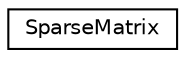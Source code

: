 digraph "Graphical Class Hierarchy"
{
 // LATEX_PDF_SIZE
  edge [fontname="Helvetica",fontsize="10",labelfontname="Helvetica",labelfontsize="10"];
  node [fontname="Helvetica",fontsize="10",shape=record];
  rankdir="LR";
  Node0 [label="SparseMatrix",height=0.2,width=0.4,color="black", fillcolor="white", style="filled",URL="$classoperations__research_1_1glop_1_1_sparse_matrix.html",tooltip=" "];
}
